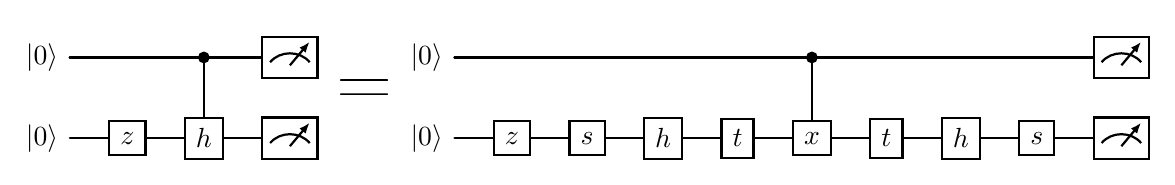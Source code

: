 \documentclass[border=6pt]{standalone}
\usepackage[utf8]{inputenc}
\usepackage[T1]{fontenc}
\usepackage{tikz}
\usetikzlibrary{quantikz2}
\begin{document}\begin{quantikz}
	\lstick{\ket{0}}	&	\qw	&	\ctrl{1}	&	\meter{}\\
	\lstick{\ket{0}}	&	\gate{z}	&	\gate{h}	&	\meter{}
\end{quantikz}
{\Huge{\textbf{=}}}
\begin{quantikz}
	\lstick{\ket{0}}	&	\qw	&	\qw	&	\qw	&	\qw	&	\ctrl{1}	&	\qw	&	\qw	&	\qw	&	\meter{}\\
	\lstick{\ket{0}}	&	\gate{z}	&	\gate{s}	&	\gate{h}	&	\gate{t}	&	\gate{x}	&	\gate{t}	&	\gate{h}	&	\gate{s}	&	\meter{}
\end{quantikz}
\end{document}